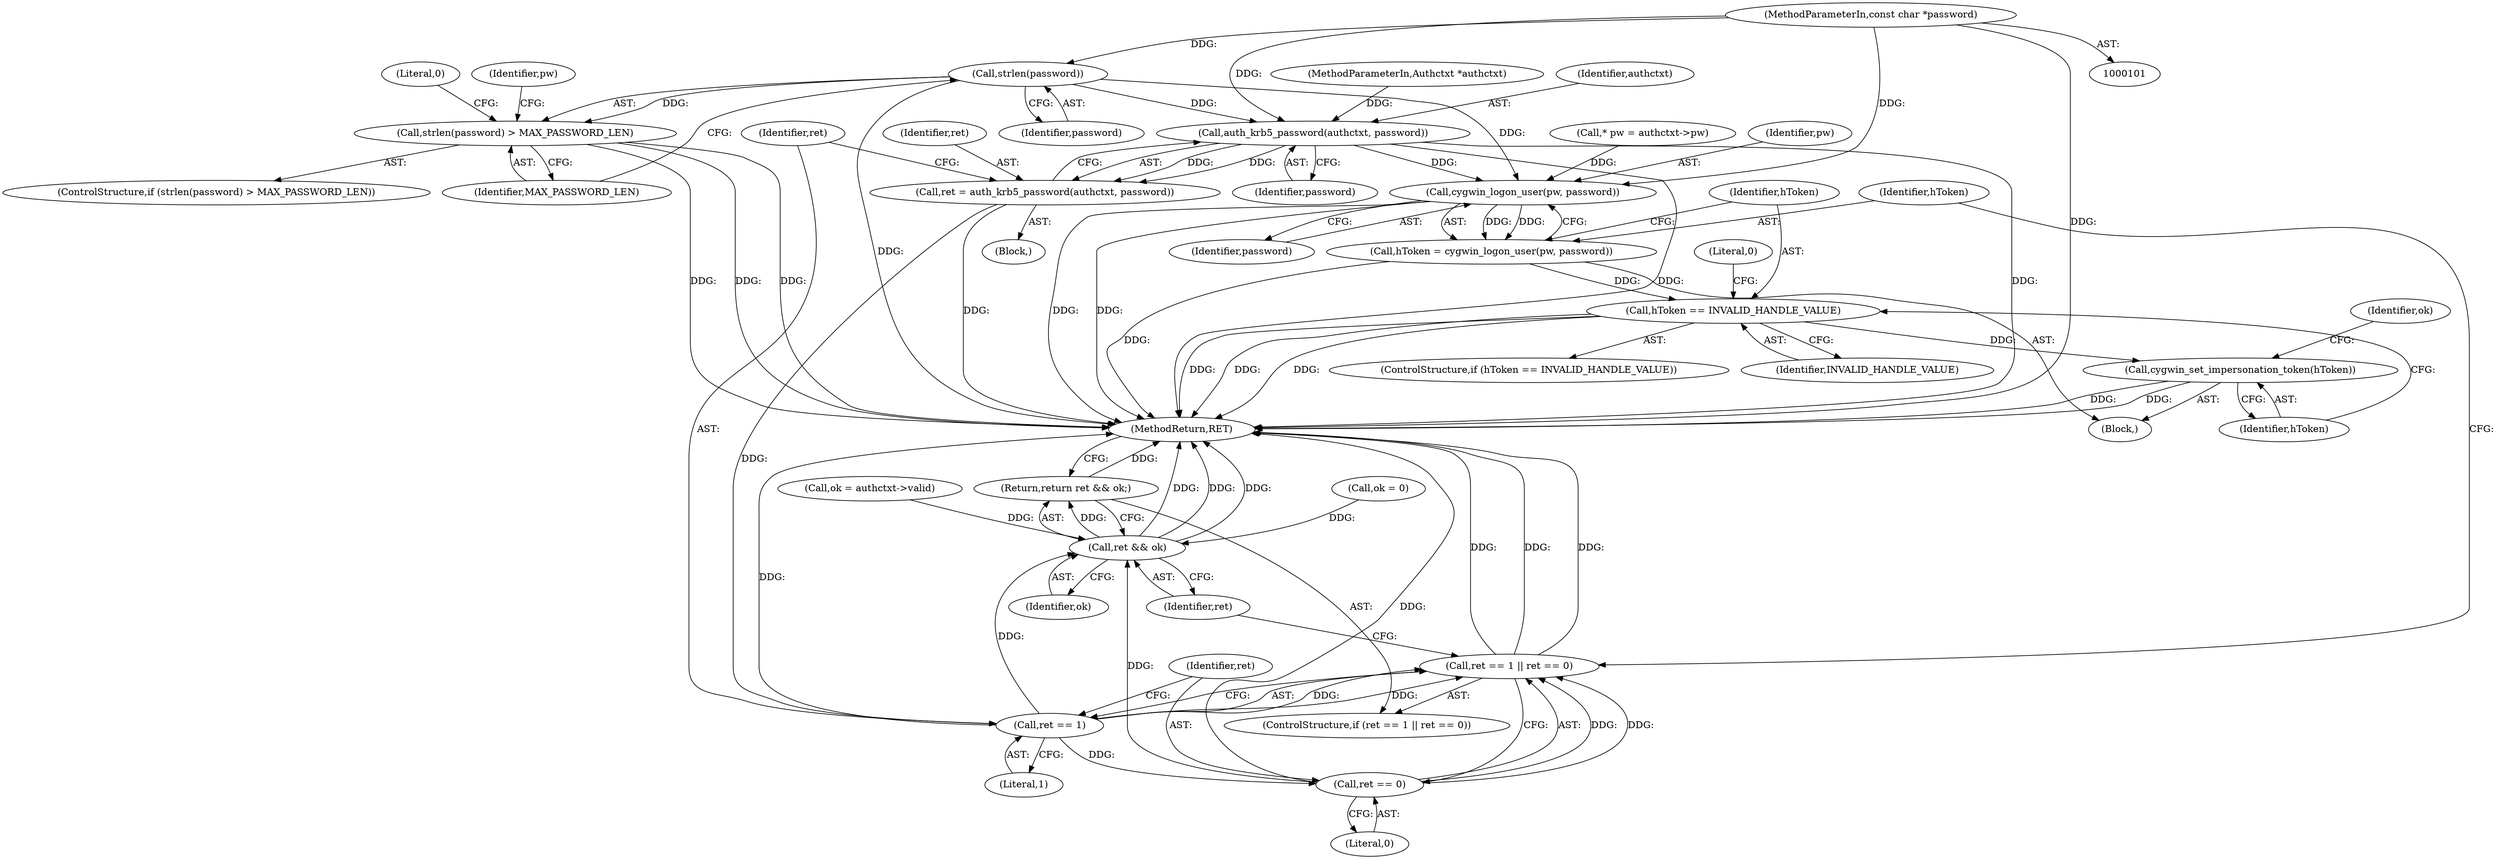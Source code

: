 digraph "0_openssh-portable_fcd135c9df440bcd2d5870405ad3311743d78d97@pointer" {
"1000103" [label="(MethodParameterIn,const char *password)"];
"1000124" [label="(Call,strlen(password))"];
"1000123" [label="(Call,strlen(password) > MAX_PASSWORD_LEN)"];
"1000167" [label="(Call,auth_krb5_password(authctxt, password))"];
"1000165" [label="(Call,ret = auth_krb5_password(authctxt, password))"];
"1000172" [label="(Call,ret == 1)"];
"1000171" [label="(Call,ret == 1 || ret == 0)"];
"1000175" [label="(Call,ret == 0)"];
"1000179" [label="(Call,ret && ok)"];
"1000178" [label="(Return,return ret && ok;)"];
"1000186" [label="(Call,cygwin_logon_user(pw, password))"];
"1000184" [label="(Call,hToken = cygwin_logon_user(pw, password))"];
"1000190" [label="(Call,hToken == INVALID_HANDLE_VALUE)"];
"1000195" [label="(Call,cygwin_set_impersonation_token(hToken))"];
"1000122" [label="(ControlStructure,if (strlen(password) > MAX_PASSWORD_LEN))"];
"1000175" [label="(Call,ret == 0)"];
"1000186" [label="(Call,cygwin_logon_user(pw, password))"];
"1000180" [label="(Identifier,ret)"];
"1000141" [label="(Call,ok = 0)"];
"1000181" [label="(Identifier,ok)"];
"1000184" [label="(Call,hToken = cygwin_logon_user(pw, password))"];
"1000176" [label="(Identifier,ret)"];
"1000169" [label="(Identifier,password)"];
"1000128" [label="(Literal,0)"];
"1000133" [label="(Identifier,pw)"];
"1000166" [label="(Identifier,ret)"];
"1000191" [label="(Identifier,hToken)"];
"1000177" [label="(Literal,0)"];
"1000194" [label="(Literal,0)"];
"1000190" [label="(Call,hToken == INVALID_HANDLE_VALUE)"];
"1000103" [label="(MethodParameterIn,const char *password)"];
"1000102" [label="(MethodParameterIn,Authctxt *authctxt)"];
"1000174" [label="(Literal,1)"];
"1000165" [label="(Call,ret = auth_krb5_password(authctxt, password))"];
"1000171" [label="(Call,ret == 1 || ret == 0)"];
"1000185" [label="(Identifier,hToken)"];
"1000125" [label="(Identifier,password)"];
"1000182" [label="(Block,)"];
"1000189" [label="(ControlStructure,if (hToken == INVALID_HANDLE_VALUE))"];
"1000173" [label="(Identifier,ret)"];
"1000167" [label="(Call,auth_krb5_password(authctxt, password))"];
"1000179" [label="(Call,ret && ok)"];
"1000198" [label="(Identifier,ok)"];
"1000195" [label="(Call,cygwin_set_impersonation_token(hToken))"];
"1000192" [label="(Identifier,INVALID_HANDLE_VALUE)"];
"1000238" [label="(MethodReturn,RET)"];
"1000126" [label="(Identifier,MAX_PASSWORD_LEN)"];
"1000170" [label="(ControlStructure,if (ret == 1 || ret == 0))"];
"1000113" [label="(Call,ok = authctxt->valid)"];
"1000178" [label="(Return,return ret && ok;)"];
"1000123" [label="(Call,strlen(password) > MAX_PASSWORD_LEN)"];
"1000196" [label="(Identifier,hToken)"];
"1000106" [label="(Call,* pw = authctxt->pw)"];
"1000124" [label="(Call,strlen(password))"];
"1000187" [label="(Identifier,pw)"];
"1000168" [label="(Identifier,authctxt)"];
"1000188" [label="(Identifier,password)"];
"1000163" [label="(Block,)"];
"1000172" [label="(Call,ret == 1)"];
"1000103" -> "1000101"  [label="AST: "];
"1000103" -> "1000238"  [label="DDG: "];
"1000103" -> "1000124"  [label="DDG: "];
"1000103" -> "1000167"  [label="DDG: "];
"1000103" -> "1000186"  [label="DDG: "];
"1000124" -> "1000123"  [label="AST: "];
"1000124" -> "1000125"  [label="CFG: "];
"1000125" -> "1000124"  [label="AST: "];
"1000126" -> "1000124"  [label="CFG: "];
"1000124" -> "1000238"  [label="DDG: "];
"1000124" -> "1000123"  [label="DDG: "];
"1000124" -> "1000167"  [label="DDG: "];
"1000124" -> "1000186"  [label="DDG: "];
"1000123" -> "1000122"  [label="AST: "];
"1000123" -> "1000126"  [label="CFG: "];
"1000126" -> "1000123"  [label="AST: "];
"1000128" -> "1000123"  [label="CFG: "];
"1000133" -> "1000123"  [label="CFG: "];
"1000123" -> "1000238"  [label="DDG: "];
"1000123" -> "1000238"  [label="DDG: "];
"1000123" -> "1000238"  [label="DDG: "];
"1000167" -> "1000165"  [label="AST: "];
"1000167" -> "1000169"  [label="CFG: "];
"1000168" -> "1000167"  [label="AST: "];
"1000169" -> "1000167"  [label="AST: "];
"1000165" -> "1000167"  [label="CFG: "];
"1000167" -> "1000238"  [label="DDG: "];
"1000167" -> "1000238"  [label="DDG: "];
"1000167" -> "1000165"  [label="DDG: "];
"1000167" -> "1000165"  [label="DDG: "];
"1000102" -> "1000167"  [label="DDG: "];
"1000167" -> "1000186"  [label="DDG: "];
"1000165" -> "1000163"  [label="AST: "];
"1000166" -> "1000165"  [label="AST: "];
"1000173" -> "1000165"  [label="CFG: "];
"1000165" -> "1000238"  [label="DDG: "];
"1000165" -> "1000172"  [label="DDG: "];
"1000172" -> "1000171"  [label="AST: "];
"1000172" -> "1000174"  [label="CFG: "];
"1000173" -> "1000172"  [label="AST: "];
"1000174" -> "1000172"  [label="AST: "];
"1000176" -> "1000172"  [label="CFG: "];
"1000171" -> "1000172"  [label="CFG: "];
"1000172" -> "1000238"  [label="DDG: "];
"1000172" -> "1000171"  [label="DDG: "];
"1000172" -> "1000171"  [label="DDG: "];
"1000172" -> "1000175"  [label="DDG: "];
"1000172" -> "1000179"  [label="DDG: "];
"1000171" -> "1000170"  [label="AST: "];
"1000171" -> "1000175"  [label="CFG: "];
"1000175" -> "1000171"  [label="AST: "];
"1000180" -> "1000171"  [label="CFG: "];
"1000185" -> "1000171"  [label="CFG: "];
"1000171" -> "1000238"  [label="DDG: "];
"1000171" -> "1000238"  [label="DDG: "];
"1000171" -> "1000238"  [label="DDG: "];
"1000175" -> "1000171"  [label="DDG: "];
"1000175" -> "1000171"  [label="DDG: "];
"1000175" -> "1000177"  [label="CFG: "];
"1000176" -> "1000175"  [label="AST: "];
"1000177" -> "1000175"  [label="AST: "];
"1000175" -> "1000238"  [label="DDG: "];
"1000175" -> "1000179"  [label="DDG: "];
"1000179" -> "1000178"  [label="AST: "];
"1000179" -> "1000180"  [label="CFG: "];
"1000179" -> "1000181"  [label="CFG: "];
"1000180" -> "1000179"  [label="AST: "];
"1000181" -> "1000179"  [label="AST: "];
"1000178" -> "1000179"  [label="CFG: "];
"1000179" -> "1000238"  [label="DDG: "];
"1000179" -> "1000238"  [label="DDG: "];
"1000179" -> "1000238"  [label="DDG: "];
"1000179" -> "1000178"  [label="DDG: "];
"1000141" -> "1000179"  [label="DDG: "];
"1000113" -> "1000179"  [label="DDG: "];
"1000178" -> "1000170"  [label="AST: "];
"1000238" -> "1000178"  [label="CFG: "];
"1000178" -> "1000238"  [label="DDG: "];
"1000186" -> "1000184"  [label="AST: "];
"1000186" -> "1000188"  [label="CFG: "];
"1000187" -> "1000186"  [label="AST: "];
"1000188" -> "1000186"  [label="AST: "];
"1000184" -> "1000186"  [label="CFG: "];
"1000186" -> "1000238"  [label="DDG: "];
"1000186" -> "1000238"  [label="DDG: "];
"1000186" -> "1000184"  [label="DDG: "];
"1000186" -> "1000184"  [label="DDG: "];
"1000106" -> "1000186"  [label="DDG: "];
"1000184" -> "1000182"  [label="AST: "];
"1000185" -> "1000184"  [label="AST: "];
"1000191" -> "1000184"  [label="CFG: "];
"1000184" -> "1000238"  [label="DDG: "];
"1000184" -> "1000190"  [label="DDG: "];
"1000190" -> "1000189"  [label="AST: "];
"1000190" -> "1000192"  [label="CFG: "];
"1000191" -> "1000190"  [label="AST: "];
"1000192" -> "1000190"  [label="AST: "];
"1000194" -> "1000190"  [label="CFG: "];
"1000196" -> "1000190"  [label="CFG: "];
"1000190" -> "1000238"  [label="DDG: "];
"1000190" -> "1000238"  [label="DDG: "];
"1000190" -> "1000238"  [label="DDG: "];
"1000190" -> "1000195"  [label="DDG: "];
"1000195" -> "1000182"  [label="AST: "];
"1000195" -> "1000196"  [label="CFG: "];
"1000196" -> "1000195"  [label="AST: "];
"1000198" -> "1000195"  [label="CFG: "];
"1000195" -> "1000238"  [label="DDG: "];
"1000195" -> "1000238"  [label="DDG: "];
}
